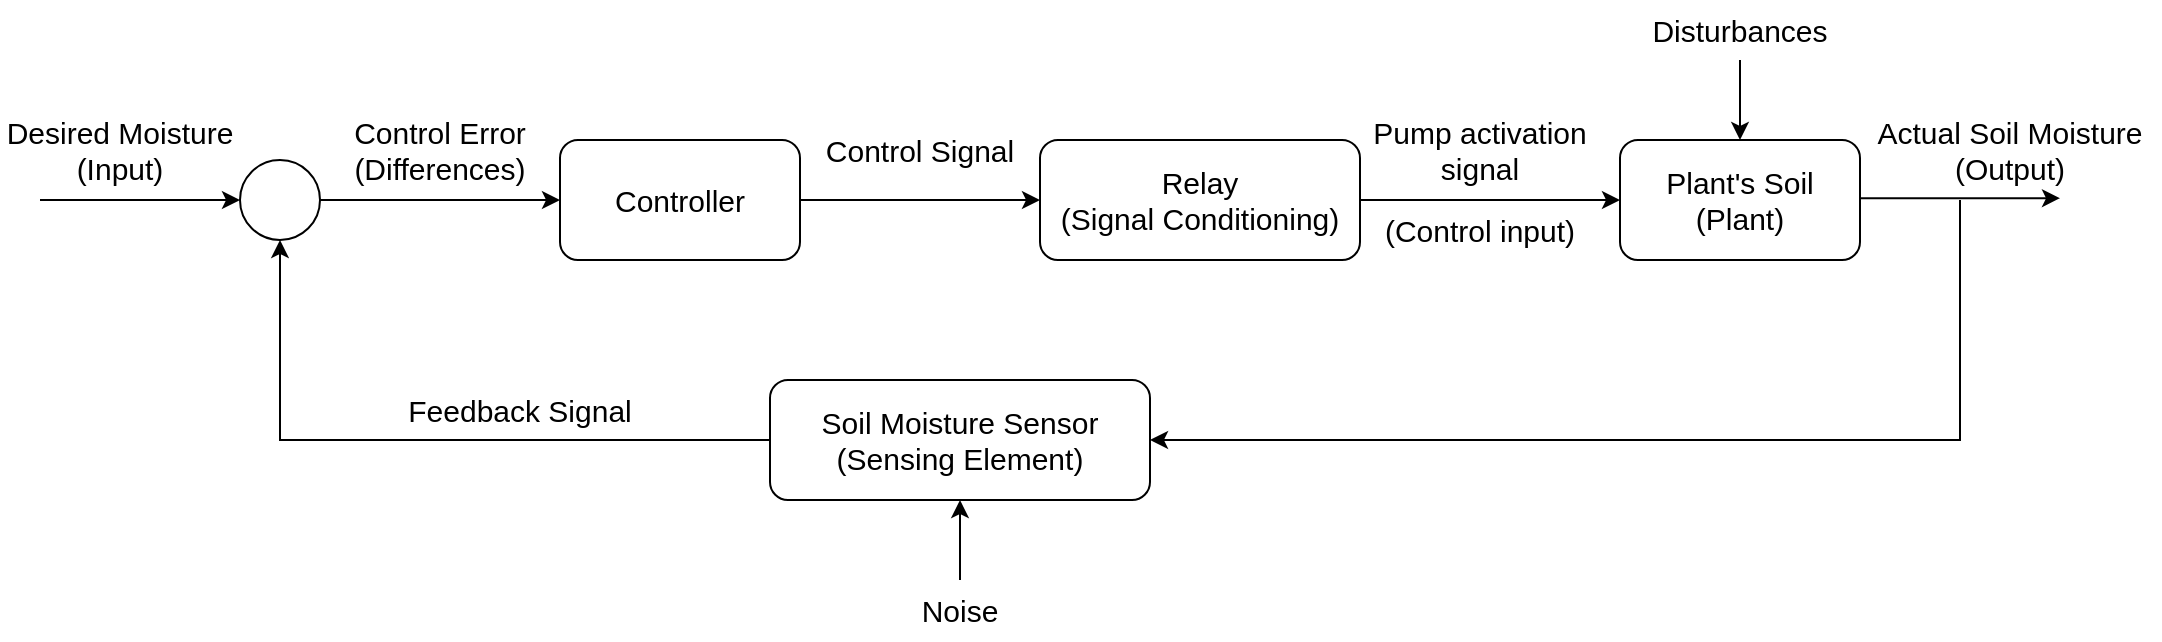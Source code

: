 <mxfile version="27.1.4">
  <diagram name="Page-1" id="NnfqQz-Q8zLbPFn4j1au">
    <mxGraphModel dx="1426" dy="752" grid="1" gridSize="10" guides="1" tooltips="1" connect="1" arrows="1" fold="1" page="1" pageScale="1" pageWidth="850" pageHeight="1100" math="0" shadow="0">
      <root>
        <mxCell id="0" />
        <mxCell id="1" parent="0" />
        <mxCell id="i1UAr4wTJ_ehO7E0Fcjj-5" style="edgeStyle=orthogonalEdgeStyle;rounded=0;orthogonalLoop=1;jettySize=auto;html=1;entryX=0;entryY=0.5;entryDx=0;entryDy=0;" edge="1" parent="1" source="xlE3c0ZEI31vzKAxUSUF-1" target="i1UAr4wTJ_ehO7E0Fcjj-1">
          <mxGeometry relative="1" as="geometry" />
        </mxCell>
        <mxCell id="xlE3c0ZEI31vzKAxUSUF-1" value="Controller" style="rounded=1;whiteSpace=wrap;html=1;fontSize=15;" parent="1" vertex="1">
          <mxGeometry x="360" y="360" width="120" height="60" as="geometry" />
        </mxCell>
        <mxCell id="xlE3c0ZEI31vzKAxUSUF-2" value="Plant&#39;s Soil&lt;div&gt;(Plant)&lt;/div&gt;" style="rounded=1;whiteSpace=wrap;html=1;fontSize=15;" parent="1" vertex="1">
          <mxGeometry x="890" y="360" width="120" height="60" as="geometry" />
        </mxCell>
        <mxCell id="xlE3c0ZEI31vzKAxUSUF-5" style="edgeStyle=orthogonalEdgeStyle;rounded=0;orthogonalLoop=1;jettySize=auto;html=1;entryX=0;entryY=0.5;entryDx=0;entryDy=0;" parent="1" source="xlE3c0ZEI31vzKAxUSUF-3" target="xlE3c0ZEI31vzKAxUSUF-1" edge="1">
          <mxGeometry relative="1" as="geometry" />
        </mxCell>
        <mxCell id="xlE3c0ZEI31vzKAxUSUF-3" value="" style="ellipse;whiteSpace=wrap;html=1;aspect=fixed;" parent="1" vertex="1">
          <mxGeometry x="200" y="370" width="40" height="40" as="geometry" />
        </mxCell>
        <mxCell id="xlE3c0ZEI31vzKAxUSUF-4" value="" style="endArrow=classic;html=1;rounded=0;entryX=0;entryY=0.5;entryDx=0;entryDy=0;" parent="1" target="xlE3c0ZEI31vzKAxUSUF-3" edge="1">
          <mxGeometry width="50" height="50" relative="1" as="geometry">
            <mxPoint x="100" y="390" as="sourcePoint" />
            <mxPoint x="150" y="370" as="targetPoint" />
          </mxGeometry>
        </mxCell>
        <mxCell id="xlE3c0ZEI31vzKAxUSUF-6" value="Control Error&lt;div&gt;(Differences)&lt;/div&gt;" style="text;html=1;align=center;verticalAlign=middle;whiteSpace=wrap;rounded=0;fontSize=15;" parent="1" vertex="1">
          <mxGeometry x="240" y="350" width="120" height="30" as="geometry" />
        </mxCell>
        <mxCell id="xlE3c0ZEI31vzKAxUSUF-9" value="Pump activation&lt;div&gt;signal&lt;/div&gt;" style="text;html=1;align=center;verticalAlign=middle;whiteSpace=wrap;rounded=0;fontSize=15;" parent="1" vertex="1">
          <mxGeometry x="760" y="350" width="120" height="30" as="geometry" />
        </mxCell>
        <mxCell id="xlE3c0ZEI31vzKAxUSUF-10" value="(Control input)" style="text;html=1;align=center;verticalAlign=middle;whiteSpace=wrap;rounded=0;fontSize=15;" parent="1" vertex="1">
          <mxGeometry x="760" y="390" width="120" height="30" as="geometry" />
        </mxCell>
        <mxCell id="xlE3c0ZEI31vzKAxUSUF-11" value="" style="endArrow=classic;html=1;rounded=0;entryX=0.5;entryY=0;entryDx=0;entryDy=0;" parent="1" target="xlE3c0ZEI31vzKAxUSUF-2" edge="1">
          <mxGeometry width="50" height="50" relative="1" as="geometry">
            <mxPoint x="950" y="320" as="sourcePoint" />
            <mxPoint x="975" y="240" as="targetPoint" />
          </mxGeometry>
        </mxCell>
        <mxCell id="xlE3c0ZEI31vzKAxUSUF-12" value="Disturbances" style="text;html=1;align=center;verticalAlign=middle;whiteSpace=wrap;rounded=0;fontSize=15;" parent="1" vertex="1">
          <mxGeometry x="890" y="290" width="120" height="30" as="geometry" />
        </mxCell>
        <mxCell id="xlE3c0ZEI31vzKAxUSUF-13" value="" style="endArrow=classic;html=1;rounded=0;entryX=0;entryY=0.5;entryDx=0;entryDy=0;" parent="1" edge="1">
          <mxGeometry width="50" height="50" relative="1" as="geometry">
            <mxPoint x="1010" y="389.09" as="sourcePoint" />
            <mxPoint x="1110" y="389.09" as="targetPoint" />
          </mxGeometry>
        </mxCell>
        <mxCell id="xlE3c0ZEI31vzKAxUSUF-16" style="edgeStyle=orthogonalEdgeStyle;rounded=0;orthogonalLoop=1;jettySize=auto;html=1;entryX=0.5;entryY=1;entryDx=0;entryDy=0;" parent="1" source="xlE3c0ZEI31vzKAxUSUF-14" target="xlE3c0ZEI31vzKAxUSUF-3" edge="1">
          <mxGeometry relative="1" as="geometry" />
        </mxCell>
        <mxCell id="xlE3c0ZEI31vzKAxUSUF-14" value="Soil Moisture Sensor&lt;div&gt;(Sensing Element)&lt;/div&gt;" style="rounded=1;whiteSpace=wrap;html=1;fontSize=15;" parent="1" vertex="1">
          <mxGeometry x="465" y="480" width="190" height="60" as="geometry" />
        </mxCell>
        <mxCell id="xlE3c0ZEI31vzKAxUSUF-15" value="" style="endArrow=classic;html=1;rounded=0;entryX=1;entryY=0.5;entryDx=0;entryDy=0;" parent="1" target="xlE3c0ZEI31vzKAxUSUF-14" edge="1">
          <mxGeometry width="50" height="50" relative="1" as="geometry">
            <mxPoint x="1060" y="390" as="sourcePoint" />
            <mxPoint x="890" y="440" as="targetPoint" />
            <Array as="points">
              <mxPoint x="1060" y="510" />
            </Array>
          </mxGeometry>
        </mxCell>
        <mxCell id="xlE3c0ZEI31vzKAxUSUF-17" value="" style="endArrow=classic;html=1;rounded=0;" parent="1" edge="1">
          <mxGeometry width="50" height="50" relative="1" as="geometry">
            <mxPoint x="560" y="580" as="sourcePoint" />
            <mxPoint x="560" y="540" as="targetPoint" />
          </mxGeometry>
        </mxCell>
        <mxCell id="xlE3c0ZEI31vzKAxUSUF-18" value="Noise" style="text;html=1;align=center;verticalAlign=middle;whiteSpace=wrap;rounded=0;fontSize=15;" parent="1" vertex="1">
          <mxGeometry x="500" y="580" width="120" height="30" as="geometry" />
        </mxCell>
        <mxCell id="xlE3c0ZEI31vzKAxUSUF-19" value="&lt;div&gt;Desired Moisture&lt;/div&gt;&lt;div&gt;(Input)&lt;/div&gt;" style="text;html=1;align=center;verticalAlign=middle;whiteSpace=wrap;rounded=0;fontSize=15;" parent="1" vertex="1">
          <mxGeometry x="80" y="350" width="120" height="30" as="geometry" />
        </mxCell>
        <mxCell id="xlE3c0ZEI31vzKAxUSUF-20" value="&lt;div&gt;Actual Soil Moisture&lt;/div&gt;&lt;div&gt;(Output)&lt;/div&gt;" style="text;html=1;align=center;verticalAlign=middle;whiteSpace=wrap;rounded=0;fontSize=15;" parent="1" vertex="1">
          <mxGeometry x="1010" y="350" width="150" height="30" as="geometry" />
        </mxCell>
        <mxCell id="xlE3c0ZEI31vzKAxUSUF-21" value="Feedback Signal" style="text;html=1;align=center;verticalAlign=middle;whiteSpace=wrap;rounded=0;fontSize=15;" parent="1" vertex="1">
          <mxGeometry x="280" y="480" width="120" height="30" as="geometry" />
        </mxCell>
        <mxCell id="i1UAr4wTJ_ehO7E0Fcjj-6" style="edgeStyle=orthogonalEdgeStyle;rounded=0;orthogonalLoop=1;jettySize=auto;html=1;entryX=0;entryY=0.5;entryDx=0;entryDy=0;" edge="1" parent="1" source="i1UAr4wTJ_ehO7E0Fcjj-1" target="xlE3c0ZEI31vzKAxUSUF-2">
          <mxGeometry relative="1" as="geometry" />
        </mxCell>
        <mxCell id="i1UAr4wTJ_ehO7E0Fcjj-1" value="Relay&lt;div&gt;(Signal Conditioning)&lt;/div&gt;" style="rounded=1;whiteSpace=wrap;html=1;fontSize=15;" vertex="1" parent="1">
          <mxGeometry x="600" y="360" width="160" height="60" as="geometry" />
        </mxCell>
        <mxCell id="i1UAr4wTJ_ehO7E0Fcjj-4" value="Control Signal" style="text;html=1;align=center;verticalAlign=middle;whiteSpace=wrap;rounded=0;fontSize=15;" vertex="1" parent="1">
          <mxGeometry x="480" y="350" width="120" height="30" as="geometry" />
        </mxCell>
      </root>
    </mxGraphModel>
  </diagram>
</mxfile>

